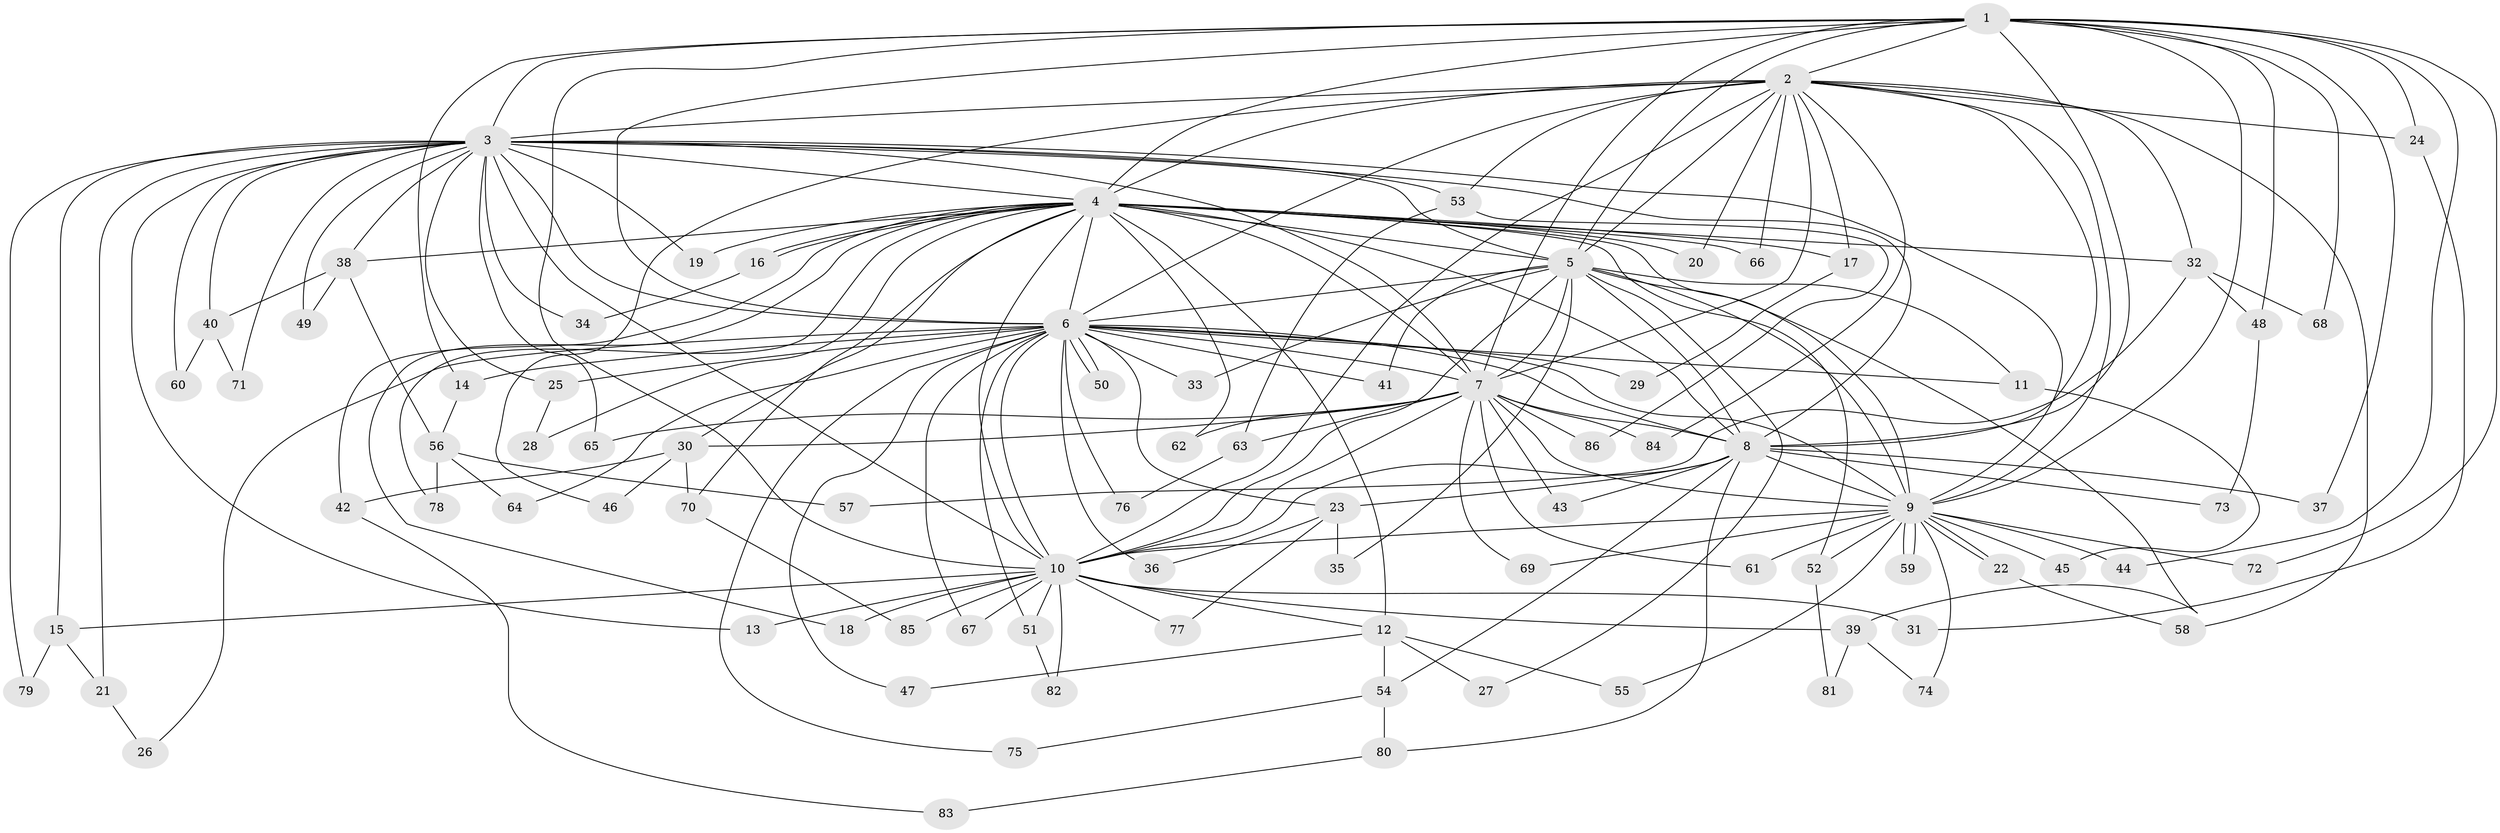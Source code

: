 // Generated by graph-tools (version 1.1) at 2025/25/03/09/25 03:25:37]
// undirected, 86 vertices, 197 edges
graph export_dot {
graph [start="1"]
  node [color=gray90,style=filled];
  1;
  2;
  3;
  4;
  5;
  6;
  7;
  8;
  9;
  10;
  11;
  12;
  13;
  14;
  15;
  16;
  17;
  18;
  19;
  20;
  21;
  22;
  23;
  24;
  25;
  26;
  27;
  28;
  29;
  30;
  31;
  32;
  33;
  34;
  35;
  36;
  37;
  38;
  39;
  40;
  41;
  42;
  43;
  44;
  45;
  46;
  47;
  48;
  49;
  50;
  51;
  52;
  53;
  54;
  55;
  56;
  57;
  58;
  59;
  60;
  61;
  62;
  63;
  64;
  65;
  66;
  67;
  68;
  69;
  70;
  71;
  72;
  73;
  74;
  75;
  76;
  77;
  78;
  79;
  80;
  81;
  82;
  83;
  84;
  85;
  86;
  1 -- 2;
  1 -- 3;
  1 -- 4;
  1 -- 5;
  1 -- 6;
  1 -- 7;
  1 -- 8;
  1 -- 9;
  1 -- 10;
  1 -- 14;
  1 -- 24;
  1 -- 37;
  1 -- 44;
  1 -- 48;
  1 -- 68;
  1 -- 72;
  2 -- 3;
  2 -- 4;
  2 -- 5;
  2 -- 6;
  2 -- 7;
  2 -- 8;
  2 -- 9;
  2 -- 10;
  2 -- 17;
  2 -- 20;
  2 -- 24;
  2 -- 32;
  2 -- 46;
  2 -- 53;
  2 -- 58;
  2 -- 66;
  2 -- 84;
  3 -- 4;
  3 -- 5;
  3 -- 6;
  3 -- 7;
  3 -- 8;
  3 -- 9;
  3 -- 10;
  3 -- 13;
  3 -- 15;
  3 -- 19;
  3 -- 21;
  3 -- 25;
  3 -- 34;
  3 -- 38;
  3 -- 40;
  3 -- 49;
  3 -- 53;
  3 -- 60;
  3 -- 65;
  3 -- 71;
  3 -- 79;
  4 -- 5;
  4 -- 6;
  4 -- 7;
  4 -- 8;
  4 -- 9;
  4 -- 10;
  4 -- 12;
  4 -- 16;
  4 -- 16;
  4 -- 17;
  4 -- 18;
  4 -- 19;
  4 -- 20;
  4 -- 28;
  4 -- 30;
  4 -- 32;
  4 -- 38;
  4 -- 42;
  4 -- 52;
  4 -- 62;
  4 -- 66;
  4 -- 70;
  4 -- 78;
  5 -- 6;
  5 -- 7;
  5 -- 8;
  5 -- 9;
  5 -- 10;
  5 -- 11;
  5 -- 27;
  5 -- 33;
  5 -- 35;
  5 -- 39;
  5 -- 41;
  6 -- 7;
  6 -- 8;
  6 -- 9;
  6 -- 10;
  6 -- 11;
  6 -- 14;
  6 -- 23;
  6 -- 25;
  6 -- 26;
  6 -- 29;
  6 -- 33;
  6 -- 36;
  6 -- 41;
  6 -- 47;
  6 -- 50;
  6 -- 50;
  6 -- 51;
  6 -- 64;
  6 -- 67;
  6 -- 75;
  6 -- 76;
  7 -- 8;
  7 -- 9;
  7 -- 10;
  7 -- 30;
  7 -- 43;
  7 -- 61;
  7 -- 62;
  7 -- 63;
  7 -- 65;
  7 -- 69;
  7 -- 84;
  7 -- 86;
  8 -- 9;
  8 -- 10;
  8 -- 23;
  8 -- 37;
  8 -- 43;
  8 -- 54;
  8 -- 73;
  8 -- 80;
  9 -- 10;
  9 -- 22;
  9 -- 22;
  9 -- 44;
  9 -- 45;
  9 -- 52;
  9 -- 55;
  9 -- 59;
  9 -- 59;
  9 -- 61;
  9 -- 69;
  9 -- 72;
  9 -- 74;
  10 -- 12;
  10 -- 13;
  10 -- 15;
  10 -- 18;
  10 -- 31;
  10 -- 39;
  10 -- 51;
  10 -- 67;
  10 -- 77;
  10 -- 82;
  10 -- 85;
  11 -- 45;
  12 -- 27;
  12 -- 47;
  12 -- 54;
  12 -- 55;
  14 -- 56;
  15 -- 21;
  15 -- 79;
  16 -- 34;
  17 -- 29;
  21 -- 26;
  22 -- 58;
  23 -- 35;
  23 -- 36;
  23 -- 77;
  24 -- 31;
  25 -- 28;
  30 -- 42;
  30 -- 46;
  30 -- 70;
  32 -- 48;
  32 -- 57;
  32 -- 68;
  38 -- 40;
  38 -- 49;
  38 -- 56;
  39 -- 74;
  39 -- 81;
  40 -- 60;
  40 -- 71;
  42 -- 83;
  48 -- 73;
  51 -- 82;
  52 -- 81;
  53 -- 63;
  53 -- 86;
  54 -- 75;
  54 -- 80;
  56 -- 57;
  56 -- 64;
  56 -- 78;
  63 -- 76;
  70 -- 85;
  80 -- 83;
}
